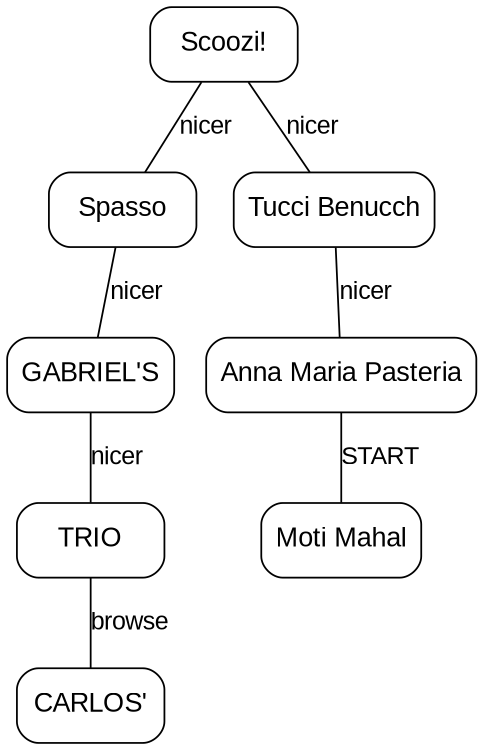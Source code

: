 graph g {
	/*rankdir = BT*/
	size="8,5"
	fontname = "Arial"
	margin=0.0002

	edge [
		fontname = "Arial"
	]

	node [
		shape = rectangle, 
		fontname = "Arial"
		fontsize = 15,
		width = 1.15,
		height = 0.58,
		style = "rounded,filled",
		fillcolor = white
	];
	/* Node definition */
	"0" [label="Scoozi!"]
"1" [label="Spasso"]
"2" [label="GABRIEL'S"]
"3" [label="TRIO"]
"4" [label="CARLOS'"]
"5" [label="Tucci Benucch"]
"6" [label="Anna Maria Pasteria"]
"7" [label="Moti Mahal"]
	/* Edge definition */
	"0" -- "1" [label="nicer"]
"1" -- "2" [label="nicer"]
"2" -- "3" [label="nicer"]
"3" -- "4" [label="browse"]
"0" -- "5" [label="nicer"]
"5" -- "6" [label="nicer"]
"6" -- "7" [label="START"]
}